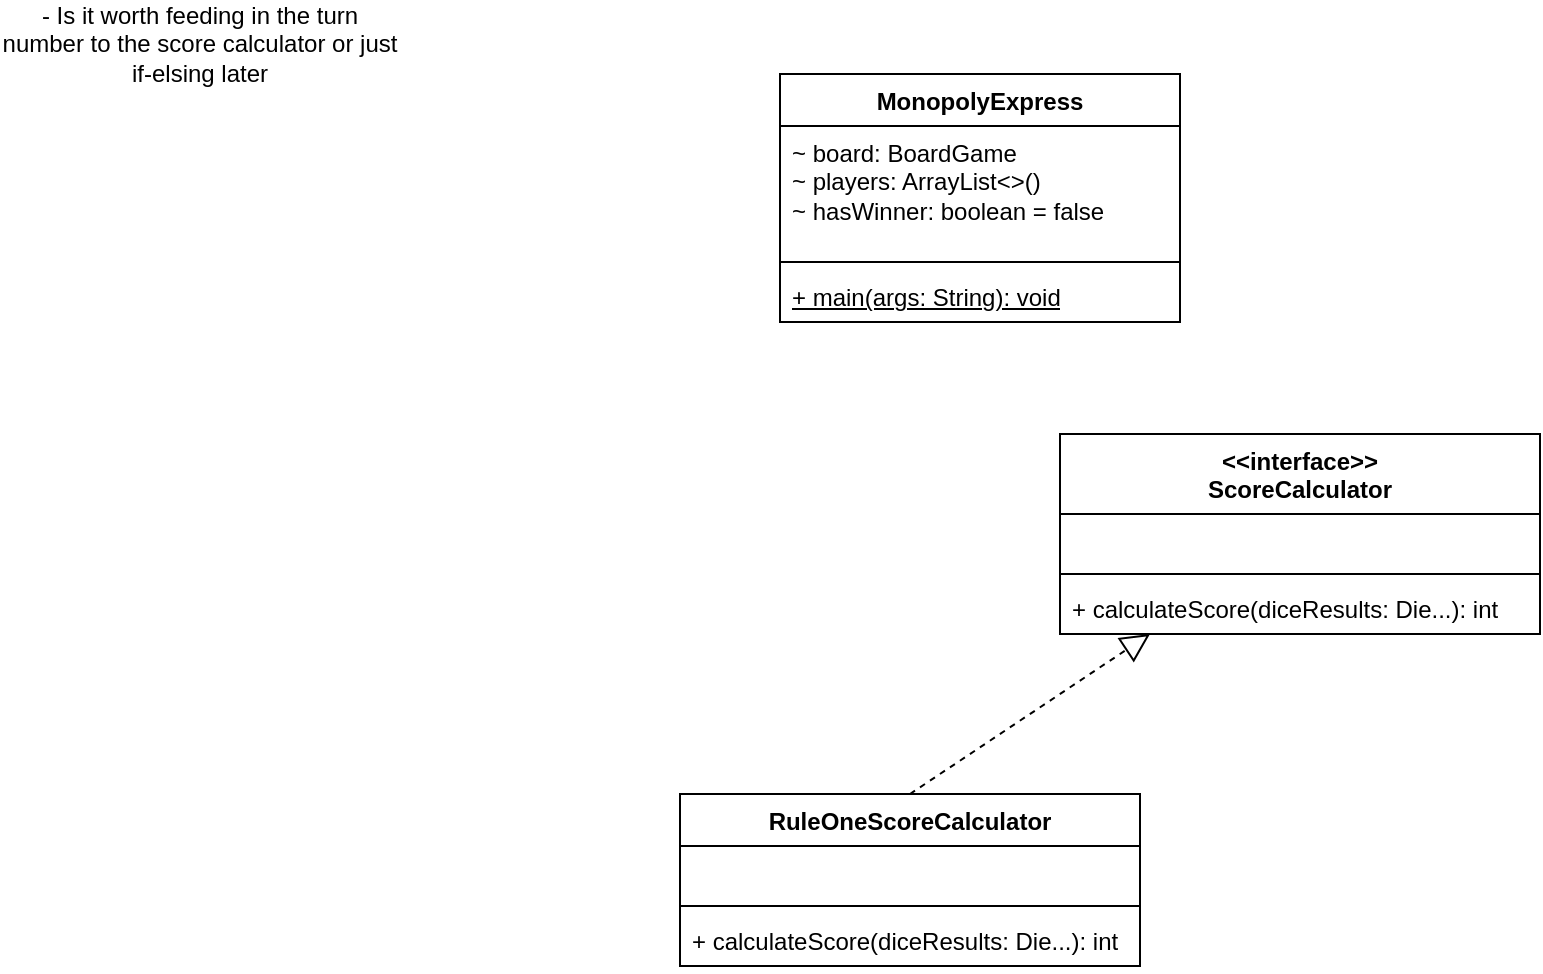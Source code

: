 <mxfile version="26.2.14">
  <diagram name="Page-1" id="lXsrAv_w0Vl0v3rfR3On">
    <mxGraphModel dx="641" dy="331" grid="1" gridSize="10" guides="1" tooltips="1" connect="1" arrows="1" fold="1" page="1" pageScale="1" pageWidth="1100" pageHeight="850" math="0" shadow="0">
      <root>
        <mxCell id="0" />
        <mxCell id="1" parent="0" />
        <mxCell id="zLuKmudd83LoNQvqvblf-1" value="MonopolyExpress" style="swimlane;fontStyle=1;align=center;verticalAlign=top;childLayout=stackLayout;horizontal=1;startSize=26;horizontalStack=0;resizeParent=1;resizeParentMax=0;resizeLast=0;collapsible=1;marginBottom=0;whiteSpace=wrap;html=1;" vertex="1" parent="1">
          <mxGeometry x="470" y="280" width="200" height="124" as="geometry" />
        </mxCell>
        <mxCell id="zLuKmudd83LoNQvqvblf-2" value="~ board: BoardGame&lt;div&gt;~ players: ArrayList&amp;lt;&amp;gt;()&lt;/div&gt;&lt;div&gt;~ hasWinner: boolean = false&lt;/div&gt;" style="text;strokeColor=none;fillColor=none;align=left;verticalAlign=top;spacingLeft=4;spacingRight=4;overflow=hidden;rotatable=0;points=[[0,0.5],[1,0.5]];portConstraint=eastwest;whiteSpace=wrap;html=1;" vertex="1" parent="zLuKmudd83LoNQvqvblf-1">
          <mxGeometry y="26" width="200" height="64" as="geometry" />
        </mxCell>
        <mxCell id="zLuKmudd83LoNQvqvblf-3" value="" style="line;strokeWidth=1;fillColor=none;align=left;verticalAlign=middle;spacingTop=-1;spacingLeft=3;spacingRight=3;rotatable=0;labelPosition=right;points=[];portConstraint=eastwest;strokeColor=inherit;" vertex="1" parent="zLuKmudd83LoNQvqvblf-1">
          <mxGeometry y="90" width="200" height="8" as="geometry" />
        </mxCell>
        <mxCell id="zLuKmudd83LoNQvqvblf-4" value="&lt;u&gt;+ main(args: String): void&lt;/u&gt;" style="text;strokeColor=none;fillColor=none;align=left;verticalAlign=top;spacingLeft=4;spacingRight=4;overflow=hidden;rotatable=0;points=[[0,0.5],[1,0.5]];portConstraint=eastwest;whiteSpace=wrap;html=1;" vertex="1" parent="zLuKmudd83LoNQvqvblf-1">
          <mxGeometry y="98" width="200" height="26" as="geometry" />
        </mxCell>
        <mxCell id="zLuKmudd83LoNQvqvblf-11" value="&amp;lt;&amp;lt;interface&amp;gt;&amp;gt;&lt;div&gt;ScoreCalculator&lt;/div&gt;" style="swimlane;fontStyle=1;align=center;verticalAlign=top;childLayout=stackLayout;horizontal=1;startSize=40;horizontalStack=0;resizeParent=1;resizeParentMax=0;resizeLast=0;collapsible=1;marginBottom=0;whiteSpace=wrap;html=1;" vertex="1" parent="1">
          <mxGeometry x="610" y="460" width="240" height="100" as="geometry" />
        </mxCell>
        <mxCell id="zLuKmudd83LoNQvqvblf-12" value="&lt;br&gt;&lt;div&gt;&lt;br&gt;&lt;/div&gt;" style="text;strokeColor=none;fillColor=none;align=left;verticalAlign=top;spacingLeft=4;spacingRight=4;overflow=hidden;rotatable=0;points=[[0,0.5],[1,0.5]];portConstraint=eastwest;whiteSpace=wrap;html=1;" vertex="1" parent="zLuKmudd83LoNQvqvblf-11">
          <mxGeometry y="40" width="240" height="26" as="geometry" />
        </mxCell>
        <mxCell id="zLuKmudd83LoNQvqvblf-13" value="" style="line;strokeWidth=1;fillColor=none;align=left;verticalAlign=middle;spacingTop=-1;spacingLeft=3;spacingRight=3;rotatable=0;labelPosition=right;points=[];portConstraint=eastwest;strokeColor=inherit;" vertex="1" parent="zLuKmudd83LoNQvqvblf-11">
          <mxGeometry y="66" width="240" height="8" as="geometry" />
        </mxCell>
        <mxCell id="zLuKmudd83LoNQvqvblf-14" value="+ calculateScore(diceResults: Die...): int" style="text;strokeColor=none;fillColor=none;align=left;verticalAlign=top;spacingLeft=4;spacingRight=4;overflow=hidden;rotatable=0;points=[[0,0.5],[1,0.5]];portConstraint=eastwest;whiteSpace=wrap;html=1;" vertex="1" parent="zLuKmudd83LoNQvqvblf-11">
          <mxGeometry y="74" width="240" height="26" as="geometry" />
        </mxCell>
        <mxCell id="zLuKmudd83LoNQvqvblf-15" value="RuleOneScoreCalculator" style="swimlane;fontStyle=1;align=center;verticalAlign=top;childLayout=stackLayout;horizontal=1;startSize=26;horizontalStack=0;resizeParent=1;resizeParentMax=0;resizeLast=0;collapsible=1;marginBottom=0;whiteSpace=wrap;html=1;" vertex="1" parent="1">
          <mxGeometry x="420" y="640" width="230" height="86" as="geometry" />
        </mxCell>
        <mxCell id="zLuKmudd83LoNQvqvblf-16" value="&lt;br&gt;&lt;div&gt;&lt;br&gt;&lt;/div&gt;" style="text;strokeColor=none;fillColor=none;align=left;verticalAlign=top;spacingLeft=4;spacingRight=4;overflow=hidden;rotatable=0;points=[[0,0.5],[1,0.5]];portConstraint=eastwest;whiteSpace=wrap;html=1;" vertex="1" parent="zLuKmudd83LoNQvqvblf-15">
          <mxGeometry y="26" width="230" height="26" as="geometry" />
        </mxCell>
        <mxCell id="zLuKmudd83LoNQvqvblf-17" value="" style="line;strokeWidth=1;fillColor=none;align=left;verticalAlign=middle;spacingTop=-1;spacingLeft=3;spacingRight=3;rotatable=0;labelPosition=right;points=[];portConstraint=eastwest;strokeColor=inherit;" vertex="1" parent="zLuKmudd83LoNQvqvblf-15">
          <mxGeometry y="52" width="230" height="8" as="geometry" />
        </mxCell>
        <mxCell id="zLuKmudd83LoNQvqvblf-18" value="+ calculateScore(diceResults: Die...): int" style="text;strokeColor=none;fillColor=none;align=left;verticalAlign=top;spacingLeft=4;spacingRight=4;overflow=hidden;rotatable=0;points=[[0,0.5],[1,0.5]];portConstraint=eastwest;whiteSpace=wrap;html=1;" vertex="1" parent="zLuKmudd83LoNQvqvblf-15">
          <mxGeometry y="60" width="230" height="26" as="geometry" />
        </mxCell>
        <mxCell id="zLuKmudd83LoNQvqvblf-19" value="- Is it worth feeding in the turn number to the score calculator or just if-elsing later" style="text;html=1;align=center;verticalAlign=middle;whiteSpace=wrap;rounded=0;" vertex="1" parent="1">
          <mxGeometry x="80" y="250" width="200" height="30" as="geometry" />
        </mxCell>
        <mxCell id="zLuKmudd83LoNQvqvblf-20" value="" style="endArrow=block;dashed=1;endFill=0;endSize=12;html=1;rounded=0;exitX=0.5;exitY=0;exitDx=0;exitDy=0;" edge="1" parent="1" source="zLuKmudd83LoNQvqvblf-15" target="zLuKmudd83LoNQvqvblf-11">
          <mxGeometry width="160" relative="1" as="geometry">
            <mxPoint x="510" y="630" as="sourcePoint" />
            <mxPoint x="670" y="630" as="targetPoint" />
          </mxGeometry>
        </mxCell>
      </root>
    </mxGraphModel>
  </diagram>
</mxfile>
